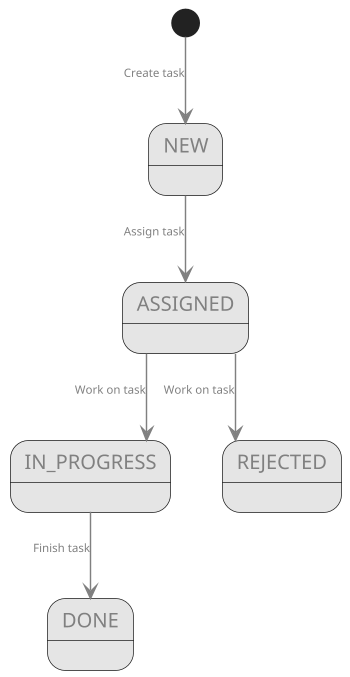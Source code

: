 @startuml
'https://plantuml.com/state-diagram

skinparam linetype ortho

skinparam state {
    backgroundcolor #E5e5e5

    fontcolor grey
}

skinparam arrow {
    fontcolor grey
    fontsize 8
    color grey
}

scale 350 width
[*] --> NEW : Create task

NEW --> ASSIGNED : Assign task

ASSIGNED --> IN_PROGRESS : Work on task
ASSIGNED --> REJECTED : Work on task

IN_PROGRESS --> DONE : Finish task




@enduml